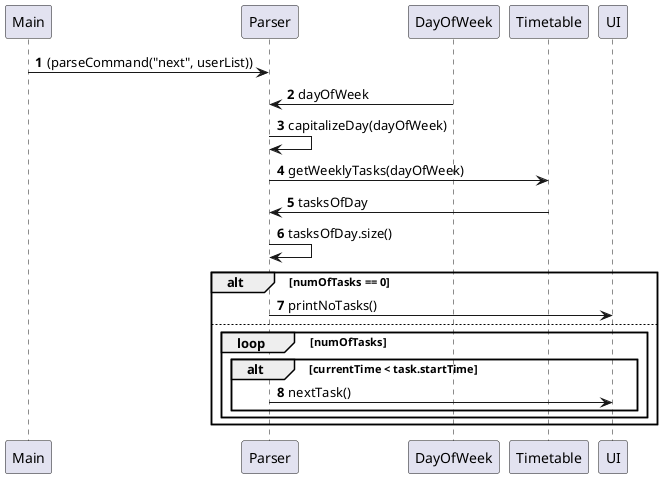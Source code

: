 @startuml
autonumber

Main -> Parser: (parseCommand("next", userList))
DayOfWeek -> Parser: dayOfWeek
Parser -> Parser: capitalizeDay(dayOfWeek)

Parser -> Timetable: getWeeklyTasks(dayOfWeek)
Timetable -> Parser: tasksOfDay
Parser -> Parser: tasksOfDay.size()

alt numOfTasks == 0
    Parser -> UI: printNoTasks()
else
    loop numOfTasks
        alt currentTime < task.startTime
            Parser -> UI: nextTask()
        end
    end
end
@enduml